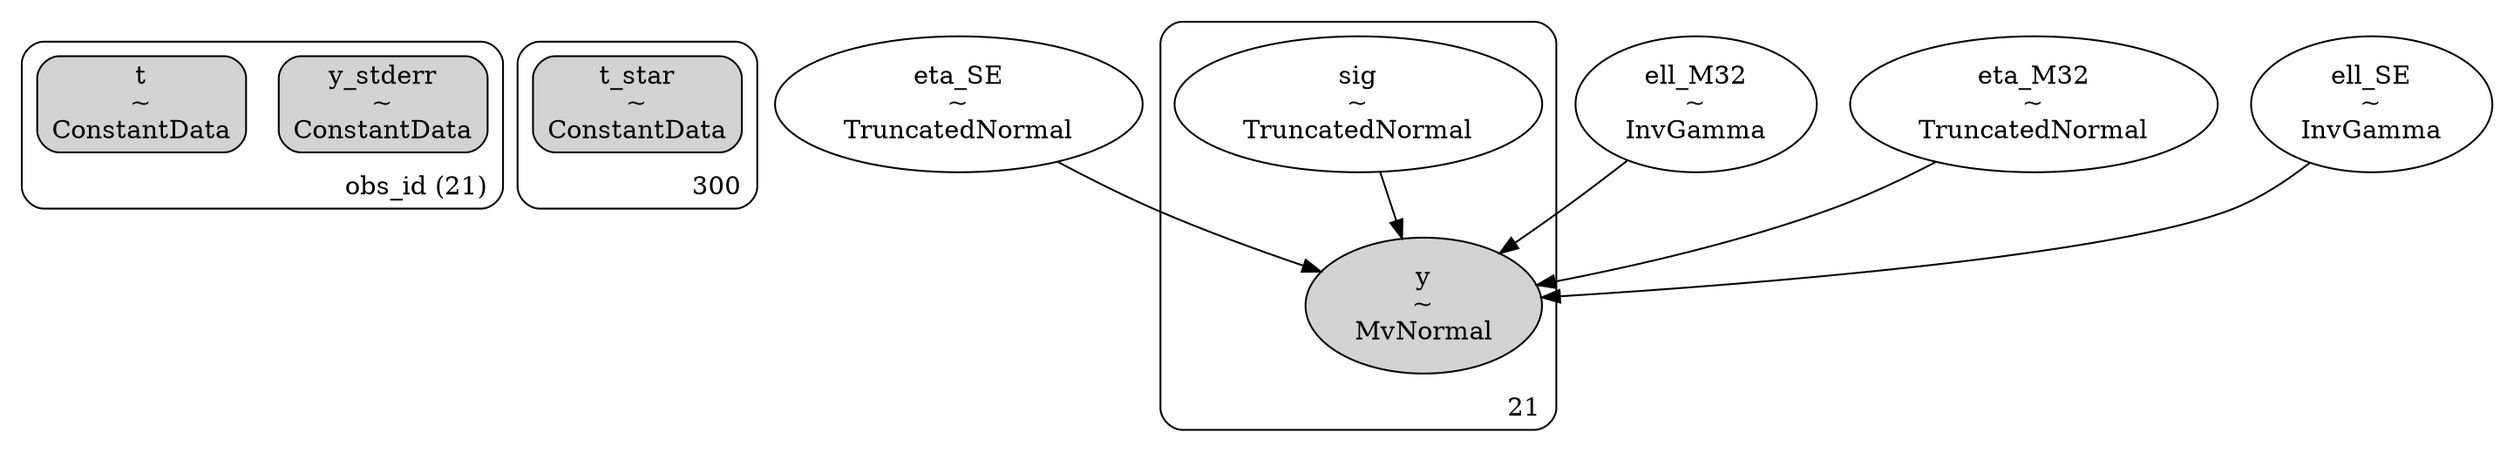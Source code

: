 digraph {
	subgraph "clusterobs_id (21)" {
		y_stderr [label="y_stderr
~
ConstantData" shape=box style="rounded, filled"]
		t [label="t
~
ConstantData" shape=box style="rounded, filled"]
		label="obs_id (21)" labeljust=r labelloc=b style=rounded
	}
	subgraph cluster300 {
		t_star [label="t_star
~
ConstantData" shape=box style="rounded, filled"]
		label=300 labeljust=r labelloc=b style=rounded
	}
	eta_SE [label="eta_SE
~
TruncatedNormal" shape=ellipse]
	ell_M32 [label="ell_M32
~
InvGamma" shape=ellipse]
	eta_M32 [label="eta_M32
~
TruncatedNormal" shape=ellipse]
	ell_SE [label="ell_SE
~
InvGamma" shape=ellipse]
	subgraph cluster21 {
		sig [label="sig
~
TruncatedNormal" shape=ellipse]
		y [label="y
~
MvNormal" shape=ellipse style=filled]
		label=21 labeljust=r labelloc=b style=rounded
	}
	eta_SE -> y
	ell_M32 -> y
	eta_M32 -> y
	ell_SE -> y
	sig -> y
}
